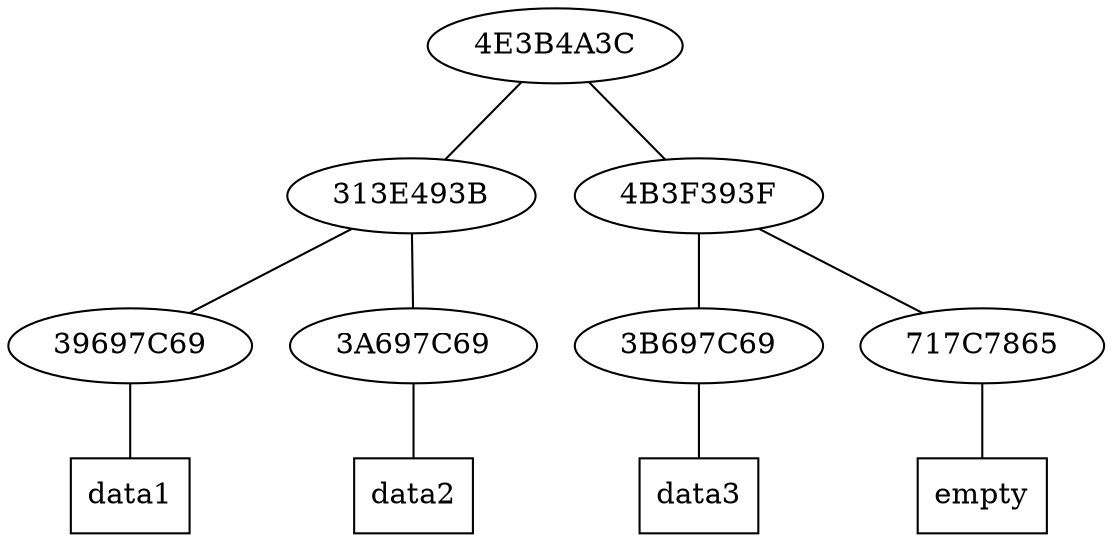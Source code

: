 graph{
     5 [label="4E3B4A3C"];
     5 --     6;
     5 --     9;
     6 [label="313E493B"];
     6 --     7;
     6 --     8;
     7 [label="39697C69"];
     1 [label="data1" shape=rect];
     7 --     1;
     8 [label="3A697C69"];
     2 [label="data2" shape=rect];
     8 --     2;
     9 [label="4B3F393F"];
     9 --    10;
     9 --    11;
    10 [label="3B697C69"];
     3 [label="data3" shape=rect];
    10 --     3;
    11 [label="717C7865"];
     4 [label="empty" shape=rect];
    11 --     4;
}
